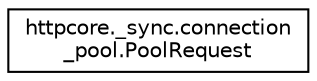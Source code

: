 digraph "Graphical Class Hierarchy"
{
 // LATEX_PDF_SIZE
  edge [fontname="Helvetica",fontsize="10",labelfontname="Helvetica",labelfontsize="10"];
  node [fontname="Helvetica",fontsize="10",shape=record];
  rankdir="LR";
  Node0 [label="httpcore._sync.connection\l_pool.PoolRequest",height=0.2,width=0.4,color="black", fillcolor="white", style="filled",URL="$classhttpcore_1_1__sync_1_1connection__pool_1_1PoolRequest.html",tooltip=" "];
}
